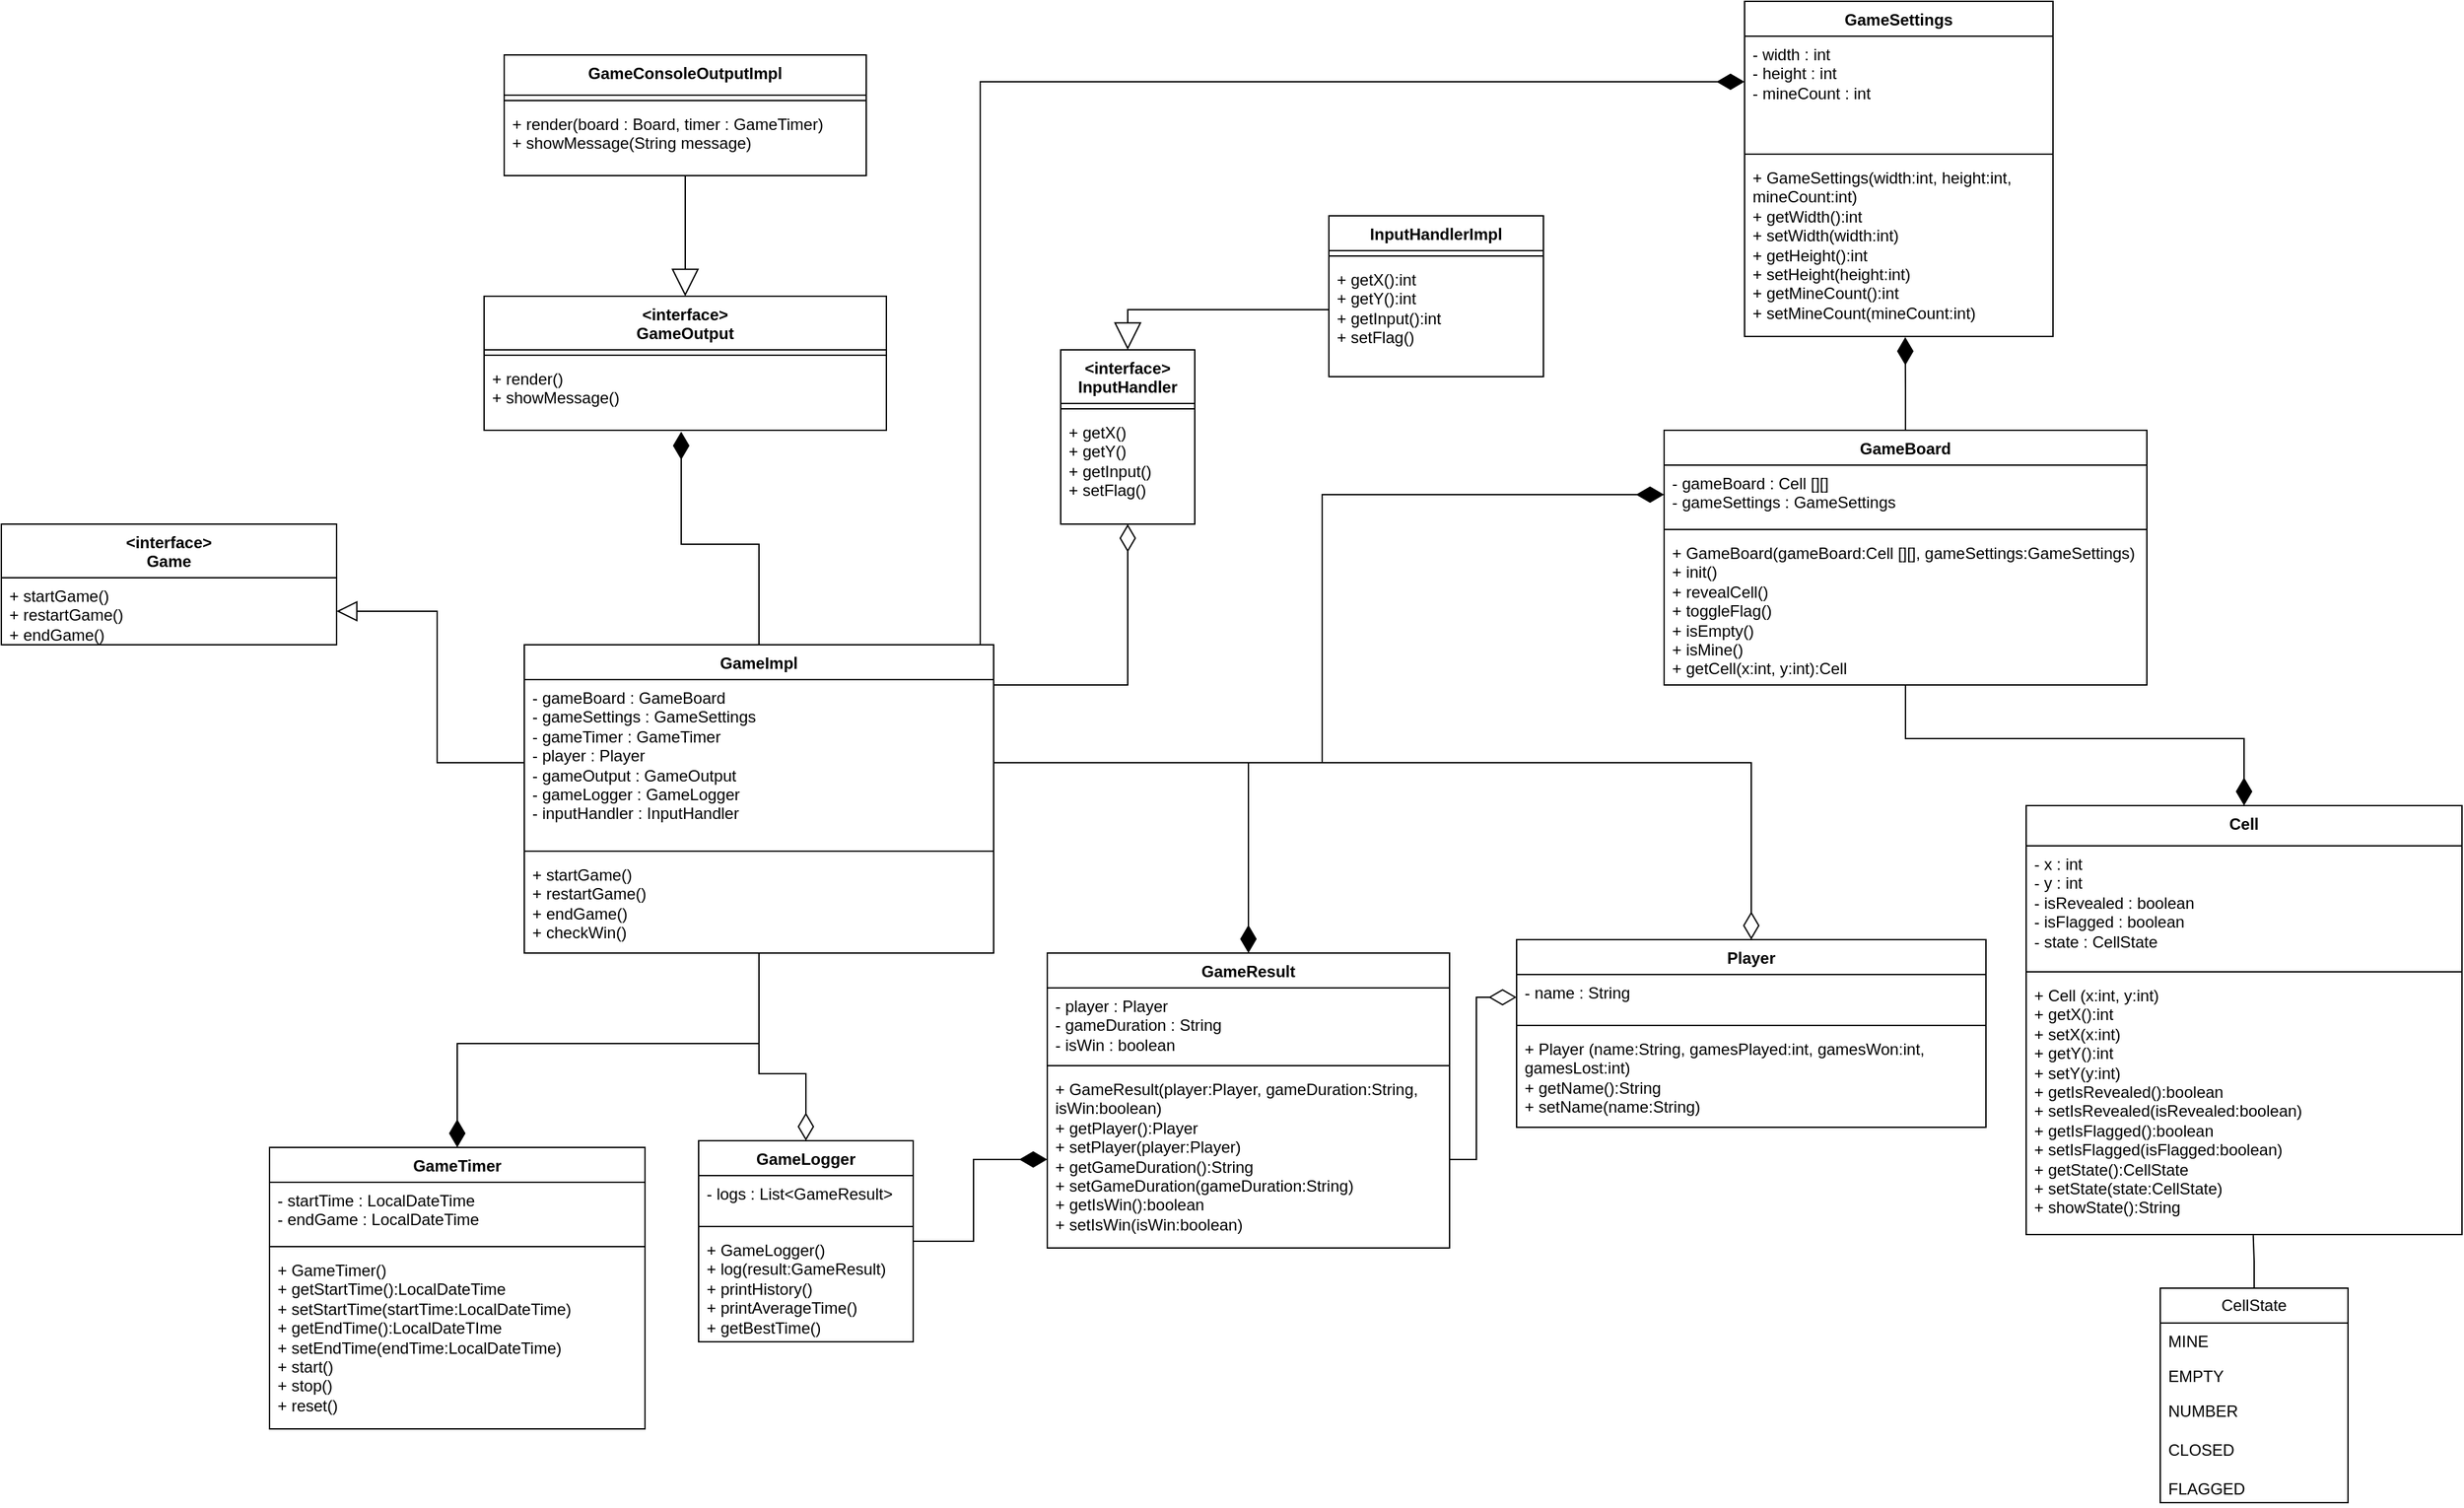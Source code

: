 <mxfile version="28.2.7">
  <diagram name="Страница — 1" id="4IaXO6r4wP9D2voMoWig">
    <mxGraphModel dx="1682" dy="2121" grid="1" gridSize="10" guides="1" tooltips="1" connect="1" arrows="1" fold="1" page="1" pageScale="1" pageWidth="827" pageHeight="1169" math="0" shadow="0">
      <root>
        <mxCell id="0" />
        <mxCell id="1" parent="0" />
        <mxCell id="1wu607TMTR_I1NF3xz68-1" value="&lt;div&gt;&amp;lt;interface&amp;gt;&lt;/div&gt;Game" style="swimlane;fontStyle=1;align=center;verticalAlign=top;childLayout=stackLayout;horizontal=1;startSize=40;horizontalStack=0;resizeParent=1;resizeParentMax=0;resizeLast=0;collapsible=1;marginBottom=0;whiteSpace=wrap;html=1;" vertex="1" parent="1">
          <mxGeometry x="480" y="-30" width="250" height="90" as="geometry" />
        </mxCell>
        <mxCell id="1wu607TMTR_I1NF3xz68-4" value="+ startGame()&lt;div&gt;+ restartGame()&lt;/div&gt;&lt;div&gt;+ endGame()&lt;/div&gt;" style="text;strokeColor=none;fillColor=none;align=left;verticalAlign=top;spacingLeft=4;spacingRight=4;overflow=hidden;rotatable=0;points=[[0,0.5],[1,0.5]];portConstraint=eastwest;whiteSpace=wrap;html=1;" vertex="1" parent="1wu607TMTR_I1NF3xz68-1">
          <mxGeometry y="40" width="250" height="50" as="geometry" />
        </mxCell>
        <mxCell id="1wu607TMTR_I1NF3xz68-83" style="edgeStyle=orthogonalEdgeStyle;rounded=0;orthogonalLoop=1;jettySize=auto;html=1;entryX=0.5;entryY=0;entryDx=0;entryDy=0;endSize=18;endArrow=diamondThin;endFill=0;" edge="1" parent="1" source="1wu607TMTR_I1NF3xz68-5" target="1wu607TMTR_I1NF3xz68-63">
          <mxGeometry relative="1" as="geometry">
            <Array as="points">
              <mxPoint x="1045" y="380" />
              <mxPoint x="1080" y="380" />
            </Array>
          </mxGeometry>
        </mxCell>
        <mxCell id="1wu607TMTR_I1NF3xz68-84" style="edgeStyle=orthogonalEdgeStyle;rounded=0;orthogonalLoop=1;jettySize=auto;html=1;entryX=0.5;entryY=0;entryDx=0;entryDy=0;endArrow=diamondThin;endFill=1;endSize=18;" edge="1" parent="1" source="1wu607TMTR_I1NF3xz68-5" target="1wu607TMTR_I1NF3xz68-43">
          <mxGeometry relative="1" as="geometry" />
        </mxCell>
        <mxCell id="1wu607TMTR_I1NF3xz68-85" style="edgeStyle=orthogonalEdgeStyle;rounded=0;orthogonalLoop=1;jettySize=auto;html=1;endArrow=diamondThin;endFill=1;endSize=18;" edge="1" parent="1" source="1wu607TMTR_I1NF3xz68-5" target="1wu607TMTR_I1NF3xz68-9">
          <mxGeometry relative="1" as="geometry">
            <Array as="points">
              <mxPoint x="1210" y="-360" />
            </Array>
          </mxGeometry>
        </mxCell>
        <mxCell id="1wu607TMTR_I1NF3xz68-5" value="GameImpl" style="swimlane;fontStyle=1;align=center;verticalAlign=top;childLayout=stackLayout;horizontal=1;startSize=26;horizontalStack=0;resizeParent=1;resizeParentMax=0;resizeLast=0;collapsible=1;marginBottom=0;whiteSpace=wrap;html=1;" vertex="1" parent="1">
          <mxGeometry x="870" y="60" width="350" height="230" as="geometry" />
        </mxCell>
        <mxCell id="1wu607TMTR_I1NF3xz68-6" value="- gameBoard : GameBoard&lt;div&gt;- gameSettings : GameSettings&lt;br&gt;&lt;div&gt;- gameTimer : GameTimer&lt;/div&gt;&lt;div&gt;- player : Player&lt;/div&gt;&lt;div&gt;- gameOutput : GameOutput&lt;/div&gt;&lt;div&gt;- gameLogger : GameLogger&lt;/div&gt;&lt;div&gt;- inputHandler : InputHandler&lt;/div&gt;&lt;/div&gt;" style="text;strokeColor=none;fillColor=none;align=left;verticalAlign=top;spacingLeft=4;spacingRight=4;overflow=hidden;rotatable=0;points=[[0,0.5],[1,0.5]];portConstraint=eastwest;whiteSpace=wrap;html=1;" vertex="1" parent="1wu607TMTR_I1NF3xz68-5">
          <mxGeometry y="26" width="350" height="124" as="geometry" />
        </mxCell>
        <mxCell id="1wu607TMTR_I1NF3xz68-7" value="" style="line;strokeWidth=1;fillColor=none;align=left;verticalAlign=middle;spacingTop=-1;spacingLeft=3;spacingRight=3;rotatable=0;labelPosition=right;points=[];portConstraint=eastwest;strokeColor=inherit;" vertex="1" parent="1wu607TMTR_I1NF3xz68-5">
          <mxGeometry y="150" width="350" height="8" as="geometry" />
        </mxCell>
        <mxCell id="1wu607TMTR_I1NF3xz68-8" value="+ startGame()&lt;div&gt;+ restartGame()&lt;/div&gt;&lt;div&gt;+ endGame()&lt;/div&gt;&lt;div&gt;+ checkWin()&lt;/div&gt;" style="text;strokeColor=none;fillColor=none;align=left;verticalAlign=top;spacingLeft=4;spacingRight=4;overflow=hidden;rotatable=0;points=[[0,0.5],[1,0.5]];portConstraint=eastwest;whiteSpace=wrap;html=1;" vertex="1" parent="1wu607TMTR_I1NF3xz68-5">
          <mxGeometry y="158" width="350" height="72" as="geometry" />
        </mxCell>
        <mxCell id="1wu607TMTR_I1NF3xz68-9" value="GameSettings" style="swimlane;fontStyle=1;align=center;verticalAlign=top;childLayout=stackLayout;horizontal=1;startSize=26;horizontalStack=0;resizeParent=1;resizeParentMax=0;resizeLast=0;collapsible=1;marginBottom=0;whiteSpace=wrap;html=1;" vertex="1" parent="1">
          <mxGeometry x="1780" y="-420" width="230" height="250" as="geometry" />
        </mxCell>
        <mxCell id="1wu607TMTR_I1NF3xz68-10" value="- width : int&lt;div&gt;- height : int&lt;/div&gt;&lt;div&gt;- mineCount : int&lt;/div&gt;" style="text;strokeColor=none;fillColor=none;align=left;verticalAlign=top;spacingLeft=4;spacingRight=4;overflow=hidden;rotatable=0;points=[[0,0.5],[1,0.5]];portConstraint=eastwest;whiteSpace=wrap;html=1;" vertex="1" parent="1wu607TMTR_I1NF3xz68-9">
          <mxGeometry y="26" width="230" height="84" as="geometry" />
        </mxCell>
        <mxCell id="1wu607TMTR_I1NF3xz68-11" value="" style="line;strokeWidth=1;fillColor=none;align=left;verticalAlign=middle;spacingTop=-1;spacingLeft=3;spacingRight=3;rotatable=0;labelPosition=right;points=[];portConstraint=eastwest;strokeColor=inherit;" vertex="1" parent="1wu607TMTR_I1NF3xz68-9">
          <mxGeometry y="110" width="230" height="8" as="geometry" />
        </mxCell>
        <mxCell id="1wu607TMTR_I1NF3xz68-12" value="+ GameSettings(width:int, height:int, mineCount:int)&lt;div&gt;+ getWidth():int&lt;/div&gt;&lt;div&gt;+ setWidth(width:int)&lt;/div&gt;&lt;div&gt;+ getHeight():int&lt;/div&gt;&lt;div&gt;+ setHeight(height:int)&lt;/div&gt;&lt;div&gt;+ getMineCount():int&lt;/div&gt;&lt;div&gt;+ setMineCount(mineCount:int)&lt;/div&gt;" style="text;strokeColor=none;fillColor=none;align=left;verticalAlign=top;spacingLeft=4;spacingRight=4;overflow=hidden;rotatable=0;points=[[0,0.5],[1,0.5]];portConstraint=eastwest;whiteSpace=wrap;html=1;" vertex="1" parent="1wu607TMTR_I1NF3xz68-9">
          <mxGeometry y="118" width="230" height="132" as="geometry" />
        </mxCell>
        <mxCell id="1wu607TMTR_I1NF3xz68-86" style="edgeStyle=orthogonalEdgeStyle;rounded=0;orthogonalLoop=1;jettySize=auto;html=1;endArrow=diamondThin;endFill=1;endSize=18;" edge="1" parent="1" source="1wu607TMTR_I1NF3xz68-14" target="1wu607TMTR_I1NF3xz68-23">
          <mxGeometry relative="1" as="geometry" />
        </mxCell>
        <mxCell id="1wu607TMTR_I1NF3xz68-14" value="GameBoard" style="swimlane;fontStyle=1;align=center;verticalAlign=top;childLayout=stackLayout;horizontal=1;startSize=26;horizontalStack=0;resizeParent=1;resizeParentMax=0;resizeLast=0;collapsible=1;marginBottom=0;whiteSpace=wrap;html=1;" vertex="1" parent="1">
          <mxGeometry x="1720" y="-100" width="360" height="190" as="geometry" />
        </mxCell>
        <mxCell id="1wu607TMTR_I1NF3xz68-15" value="- gameBoard : Cell [][]&lt;div&gt;&lt;span style=&quot;background-color: transparent; color: light-dark(rgb(0, 0, 0), rgb(255, 255, 255));&quot;&gt;- gameSettings : GameSettings&amp;nbsp;&lt;/span&gt;&lt;/div&gt;" style="text;strokeColor=none;fillColor=none;align=left;verticalAlign=top;spacingLeft=4;spacingRight=4;overflow=hidden;rotatable=0;points=[[0,0.5],[1,0.5]];portConstraint=eastwest;whiteSpace=wrap;html=1;" vertex="1" parent="1wu607TMTR_I1NF3xz68-14">
          <mxGeometry y="26" width="360" height="44" as="geometry" />
        </mxCell>
        <mxCell id="1wu607TMTR_I1NF3xz68-16" value="" style="line;strokeWidth=1;fillColor=none;align=left;verticalAlign=middle;spacingTop=-1;spacingLeft=3;spacingRight=3;rotatable=0;labelPosition=right;points=[];portConstraint=eastwest;strokeColor=inherit;" vertex="1" parent="1wu607TMTR_I1NF3xz68-14">
          <mxGeometry y="70" width="360" height="8" as="geometry" />
        </mxCell>
        <mxCell id="1wu607TMTR_I1NF3xz68-17" value="+ GameBoard(gameBoard:Cell [][], gameSettings:GameSettings)&lt;div&gt;+ init()&lt;/div&gt;&lt;div&gt;+ revealCell()&lt;/div&gt;&lt;div&gt;+ toggleFlag()&lt;/div&gt;&lt;div&gt;+ isEmpty()&lt;/div&gt;&lt;div&gt;+ isMine()&lt;/div&gt;&lt;div&gt;+ getCell(x:int, y:int):Cell&lt;/div&gt;" style="text;strokeColor=none;fillColor=none;align=left;verticalAlign=top;spacingLeft=4;spacingRight=4;overflow=hidden;rotatable=0;points=[[0,0.5],[1,0.5]];portConstraint=eastwest;whiteSpace=wrap;html=1;" vertex="1" parent="1wu607TMTR_I1NF3xz68-14">
          <mxGeometry y="78" width="360" height="112" as="geometry" />
        </mxCell>
        <mxCell id="1wu607TMTR_I1NF3xz68-23" value="&lt;div&gt;Cell&lt;/div&gt;" style="swimlane;fontStyle=1;align=center;verticalAlign=top;childLayout=stackLayout;horizontal=1;startSize=30;horizontalStack=0;resizeParent=1;resizeParentMax=0;resizeLast=0;collapsible=1;marginBottom=0;whiteSpace=wrap;html=1;" vertex="1" parent="1">
          <mxGeometry x="1990" y="180" width="325" height="320" as="geometry" />
        </mxCell>
        <mxCell id="1wu607TMTR_I1NF3xz68-24" value="- x : int&lt;div&gt;- y : int&lt;/div&gt;&lt;div&gt;- isRevealed : boolean&lt;/div&gt;&lt;div&gt;- isFlagged : boolean&lt;/div&gt;&lt;div&gt;- state : CellState&lt;/div&gt;" style="text;strokeColor=none;fillColor=none;align=left;verticalAlign=top;spacingLeft=4;spacingRight=4;overflow=hidden;rotatable=0;points=[[0,0.5],[1,0.5]];portConstraint=eastwest;whiteSpace=wrap;html=1;" vertex="1" parent="1wu607TMTR_I1NF3xz68-23">
          <mxGeometry y="30" width="325" height="90" as="geometry" />
        </mxCell>
        <mxCell id="1wu607TMTR_I1NF3xz68-25" value="" style="line;strokeWidth=1;fillColor=none;align=left;verticalAlign=middle;spacingTop=-1;spacingLeft=3;spacingRight=3;rotatable=0;labelPosition=right;points=[];portConstraint=eastwest;strokeColor=inherit;" vertex="1" parent="1wu607TMTR_I1NF3xz68-23">
          <mxGeometry y="120" width="325" height="8" as="geometry" />
        </mxCell>
        <mxCell id="1wu607TMTR_I1NF3xz68-26" value="+ Cell (x:int, y:int)&lt;div&gt;+ getX():int&lt;/div&gt;&lt;div&gt;+ setX(x:int)&lt;/div&gt;&lt;div&gt;+ getY():int&lt;/div&gt;&lt;div&gt;+ setY(y:int)&lt;/div&gt;&lt;div&gt;+ getIsRevealed():boolean&lt;/div&gt;&lt;div&gt;+ setIsRevealed(isRevealed:boolean)&lt;/div&gt;&lt;div&gt;+ getIsFlagged():boolean&lt;/div&gt;&lt;div&gt;+ setIsFlagged(isFlagged:boolean)&lt;/div&gt;&lt;div&gt;+ getState():CellState&lt;/div&gt;&lt;div&gt;+ setState(state:CellState)&lt;/div&gt;&lt;div&gt;+ showState():String&lt;/div&gt;&lt;div&gt;&lt;br&gt;&lt;/div&gt;" style="text;strokeColor=none;fillColor=none;align=left;verticalAlign=top;spacingLeft=4;spacingRight=4;overflow=hidden;rotatable=0;points=[[0,0.5],[1,0.5]];portConstraint=eastwest;whiteSpace=wrap;html=1;" vertex="1" parent="1wu607TMTR_I1NF3xz68-23">
          <mxGeometry y="128" width="325" height="192" as="geometry" />
        </mxCell>
        <mxCell id="1wu607TMTR_I1NF3xz68-35" value="CellState" style="swimlane;fontStyle=0;childLayout=stackLayout;horizontal=1;startSize=26;fillColor=none;horizontalStack=0;resizeParent=1;resizeParentMax=0;resizeLast=0;collapsible=1;marginBottom=0;whiteSpace=wrap;html=1;" vertex="1" parent="1">
          <mxGeometry x="2090" y="540" width="140" height="160" as="geometry" />
        </mxCell>
        <mxCell id="1wu607TMTR_I1NF3xz68-36" value="MINE" style="text;strokeColor=none;fillColor=none;align=left;verticalAlign=top;spacingLeft=4;spacingRight=4;overflow=hidden;rotatable=0;points=[[0,0.5],[1,0.5]];portConstraint=eastwest;whiteSpace=wrap;html=1;" vertex="1" parent="1wu607TMTR_I1NF3xz68-35">
          <mxGeometry y="26" width="140" height="26" as="geometry" />
        </mxCell>
        <mxCell id="1wu607TMTR_I1NF3xz68-37" value="EMPTY" style="text;strokeColor=none;fillColor=none;align=left;verticalAlign=top;spacingLeft=4;spacingRight=4;overflow=hidden;rotatable=0;points=[[0,0.5],[1,0.5]];portConstraint=eastwest;whiteSpace=wrap;html=1;" vertex="1" parent="1wu607TMTR_I1NF3xz68-35">
          <mxGeometry y="52" width="140" height="26" as="geometry" />
        </mxCell>
        <mxCell id="1wu607TMTR_I1NF3xz68-38" value="NUMBER&lt;div&gt;&lt;br&gt;&lt;/div&gt;&lt;div&gt;CLOSED&lt;/div&gt;&lt;div&gt;&lt;br&gt;&lt;/div&gt;&lt;div&gt;FLAGGED&lt;/div&gt;" style="text;strokeColor=none;fillColor=none;align=left;verticalAlign=top;spacingLeft=4;spacingRight=4;overflow=hidden;rotatable=0;points=[[0,0.5],[1,0.5]];portConstraint=eastwest;whiteSpace=wrap;html=1;" vertex="1" parent="1wu607TMTR_I1NF3xz68-35">
          <mxGeometry y="78" width="140" height="82" as="geometry" />
        </mxCell>
        <mxCell id="1wu607TMTR_I1NF3xz68-39" value="Player" style="swimlane;fontStyle=1;align=center;verticalAlign=top;childLayout=stackLayout;horizontal=1;startSize=26;horizontalStack=0;resizeParent=1;resizeParentMax=0;resizeLast=0;collapsible=1;marginBottom=0;whiteSpace=wrap;html=1;" vertex="1" parent="1">
          <mxGeometry x="1610" y="280" width="350" height="140" as="geometry" />
        </mxCell>
        <mxCell id="1wu607TMTR_I1NF3xz68-40" value="- name : String" style="text;strokeColor=none;fillColor=none;align=left;verticalAlign=top;spacingLeft=4;spacingRight=4;overflow=hidden;rotatable=0;points=[[0,0.5],[1,0.5]];portConstraint=eastwest;whiteSpace=wrap;html=1;" vertex="1" parent="1wu607TMTR_I1NF3xz68-39">
          <mxGeometry y="26" width="350" height="34" as="geometry" />
        </mxCell>
        <mxCell id="1wu607TMTR_I1NF3xz68-41" value="" style="line;strokeWidth=1;fillColor=none;align=left;verticalAlign=middle;spacingTop=-1;spacingLeft=3;spacingRight=3;rotatable=0;labelPosition=right;points=[];portConstraint=eastwest;strokeColor=inherit;" vertex="1" parent="1wu607TMTR_I1NF3xz68-39">
          <mxGeometry y="60" width="350" height="8" as="geometry" />
        </mxCell>
        <mxCell id="1wu607TMTR_I1NF3xz68-42" value="+ Player (name:String, gamesPlayed:int, gamesWon:int, gamesLost:int)&lt;div&gt;+ getName():String&lt;/div&gt;&lt;div&gt;+ setName(name:String)&lt;/div&gt;" style="text;strokeColor=none;fillColor=none;align=left;verticalAlign=top;spacingLeft=4;spacingRight=4;overflow=hidden;rotatable=0;points=[[0,0.5],[1,0.5]];portConstraint=eastwest;whiteSpace=wrap;html=1;" vertex="1" parent="1wu607TMTR_I1NF3xz68-39">
          <mxGeometry y="68" width="350" height="72" as="geometry" />
        </mxCell>
        <mxCell id="1wu607TMTR_I1NF3xz68-43" value="GameTimer" style="swimlane;fontStyle=1;align=center;verticalAlign=top;childLayout=stackLayout;horizontal=1;startSize=26;horizontalStack=0;resizeParent=1;resizeParentMax=0;resizeLast=0;collapsible=1;marginBottom=0;whiteSpace=wrap;html=1;" vertex="1" parent="1">
          <mxGeometry x="680" y="435" width="280" height="210" as="geometry" />
        </mxCell>
        <mxCell id="1wu607TMTR_I1NF3xz68-44" value="- startTime : LocalDateTime&lt;div&gt;- endGame : LocalDateTime&lt;/div&gt;" style="text;strokeColor=none;fillColor=none;align=left;verticalAlign=top;spacingLeft=4;spacingRight=4;overflow=hidden;rotatable=0;points=[[0,0.5],[1,0.5]];portConstraint=eastwest;whiteSpace=wrap;html=1;" vertex="1" parent="1wu607TMTR_I1NF3xz68-43">
          <mxGeometry y="26" width="280" height="44" as="geometry" />
        </mxCell>
        <mxCell id="1wu607TMTR_I1NF3xz68-45" value="" style="line;strokeWidth=1;fillColor=none;align=left;verticalAlign=middle;spacingTop=-1;spacingLeft=3;spacingRight=3;rotatable=0;labelPosition=right;points=[];portConstraint=eastwest;strokeColor=inherit;" vertex="1" parent="1wu607TMTR_I1NF3xz68-43">
          <mxGeometry y="70" width="280" height="8" as="geometry" />
        </mxCell>
        <mxCell id="1wu607TMTR_I1NF3xz68-46" value="+ GameTimer()&lt;div&gt;+ getStartTime():LocalDateTime&lt;/div&gt;&lt;div&gt;+ setStartTime(startTime:LocalDateTime)&lt;/div&gt;&lt;div&gt;+ getEndTime():LocalDateTIme&lt;/div&gt;&lt;div&gt;+ setEndTime(endTime:LocalDateTime)&lt;/div&gt;&lt;div&gt;+ start()&lt;/div&gt;&lt;div&gt;+ stop()&lt;/div&gt;&lt;div&gt;+ reset()&lt;/div&gt;" style="text;strokeColor=none;fillColor=none;align=left;verticalAlign=top;spacingLeft=4;spacingRight=4;overflow=hidden;rotatable=0;points=[[0,0.5],[1,0.5]];portConstraint=eastwest;whiteSpace=wrap;html=1;" vertex="1" parent="1wu607TMTR_I1NF3xz68-43">
          <mxGeometry y="78" width="280" height="132" as="geometry" />
        </mxCell>
        <mxCell id="1wu607TMTR_I1NF3xz68-95" style="edgeStyle=orthogonalEdgeStyle;rounded=0;orthogonalLoop=1;jettySize=auto;html=1;endArrow=block;endFill=0;endSize=18;" edge="1" parent="1" source="1wu607TMTR_I1NF3xz68-51" target="1wu607TMTR_I1NF3xz68-47">
          <mxGeometry relative="1" as="geometry" />
        </mxCell>
        <mxCell id="1wu607TMTR_I1NF3xz68-51" value="&lt;div&gt;GameConsoleOutputImpl&lt;/div&gt;" style="swimlane;fontStyle=1;align=center;verticalAlign=top;childLayout=stackLayout;horizontal=1;startSize=30;horizontalStack=0;resizeParent=1;resizeParentMax=0;resizeLast=0;collapsible=1;marginBottom=0;whiteSpace=wrap;html=1;" vertex="1" parent="1">
          <mxGeometry x="855" y="-380" width="270" height="90" as="geometry" />
        </mxCell>
        <mxCell id="1wu607TMTR_I1NF3xz68-52" value="" style="line;strokeWidth=1;fillColor=none;align=left;verticalAlign=middle;spacingTop=-1;spacingLeft=3;spacingRight=3;rotatable=0;labelPosition=right;points=[];portConstraint=eastwest;strokeColor=inherit;" vertex="1" parent="1wu607TMTR_I1NF3xz68-51">
          <mxGeometry y="30" width="270" height="8" as="geometry" />
        </mxCell>
        <mxCell id="1wu607TMTR_I1NF3xz68-53" value="+ render(board : Board, timer : GameTimer)&lt;div&gt;+ showMessage(String message)&lt;/div&gt;" style="text;strokeColor=none;fillColor=none;align=left;verticalAlign=top;spacingLeft=4;spacingRight=4;overflow=hidden;rotatable=0;points=[[0,0.5],[1,0.5]];portConstraint=eastwest;whiteSpace=wrap;html=1;" vertex="1" parent="1wu607TMTR_I1NF3xz68-51">
          <mxGeometry y="38" width="270" height="52" as="geometry" />
        </mxCell>
        <mxCell id="1wu607TMTR_I1NF3xz68-54" value="&amp;lt;interface&amp;gt;&lt;div&gt;InputHandler&lt;/div&gt;" style="swimlane;fontStyle=1;align=center;verticalAlign=top;childLayout=stackLayout;horizontal=1;startSize=40;horizontalStack=0;resizeParent=1;resizeParentMax=0;resizeLast=0;collapsible=1;marginBottom=0;whiteSpace=wrap;html=1;" vertex="1" parent="1">
          <mxGeometry x="1270" y="-160" width="100" height="130" as="geometry" />
        </mxCell>
        <mxCell id="1wu607TMTR_I1NF3xz68-56" value="" style="line;strokeWidth=1;fillColor=none;align=left;verticalAlign=middle;spacingTop=-1;spacingLeft=3;spacingRight=3;rotatable=0;labelPosition=right;points=[];portConstraint=eastwest;strokeColor=inherit;" vertex="1" parent="1wu607TMTR_I1NF3xz68-54">
          <mxGeometry y="40" width="100" height="8" as="geometry" />
        </mxCell>
        <mxCell id="1wu607TMTR_I1NF3xz68-57" value="+ getX()&lt;div&gt;+ getY()&lt;/div&gt;&lt;div&gt;+ getInput()&lt;/div&gt;&lt;div&gt;+ setFlag()&lt;/div&gt;" style="text;strokeColor=none;fillColor=none;align=left;verticalAlign=top;spacingLeft=4;spacingRight=4;overflow=hidden;rotatable=0;points=[[0,0.5],[1,0.5]];portConstraint=eastwest;whiteSpace=wrap;html=1;" vertex="1" parent="1wu607TMTR_I1NF3xz68-54">
          <mxGeometry y="48" width="100" height="82" as="geometry" />
        </mxCell>
        <mxCell id="1wu607TMTR_I1NF3xz68-58" value="InputHandlerImpl" style="swimlane;fontStyle=1;align=center;verticalAlign=top;childLayout=stackLayout;horizontal=1;startSize=26;horizontalStack=0;resizeParent=1;resizeParentMax=0;resizeLast=0;collapsible=1;marginBottom=0;whiteSpace=wrap;html=1;" vertex="1" parent="1">
          <mxGeometry x="1470" y="-260" width="160" height="120" as="geometry" />
        </mxCell>
        <mxCell id="1wu607TMTR_I1NF3xz68-60" value="" style="line;strokeWidth=1;fillColor=none;align=left;verticalAlign=middle;spacingTop=-1;spacingLeft=3;spacingRight=3;rotatable=0;labelPosition=right;points=[];portConstraint=eastwest;strokeColor=inherit;" vertex="1" parent="1wu607TMTR_I1NF3xz68-58">
          <mxGeometry y="26" width="160" height="8" as="geometry" />
        </mxCell>
        <mxCell id="1wu607TMTR_I1NF3xz68-61" value="+ getX():int&lt;div&gt;+ getY():int&lt;/div&gt;&lt;div&gt;+ getInput():int&lt;/div&gt;&lt;div&gt;+ setFlag()&lt;/div&gt;" style="text;strokeColor=none;fillColor=none;align=left;verticalAlign=top;spacingLeft=4;spacingRight=4;overflow=hidden;rotatable=0;points=[[0,0.5],[1,0.5]];portConstraint=eastwest;whiteSpace=wrap;html=1;" vertex="1" parent="1wu607TMTR_I1NF3xz68-58">
          <mxGeometry y="34" width="160" height="86" as="geometry" />
        </mxCell>
        <mxCell id="1wu607TMTR_I1NF3xz68-87" style="edgeStyle=orthogonalEdgeStyle;rounded=0;orthogonalLoop=1;jettySize=auto;html=1;entryX=0;entryY=0.5;entryDx=0;entryDy=0;endArrow=diamondThin;endFill=1;endSize=18;" edge="1" parent="1" source="1wu607TMTR_I1NF3xz68-63" target="1wu607TMTR_I1NF3xz68-70">
          <mxGeometry relative="1" as="geometry" />
        </mxCell>
        <mxCell id="1wu607TMTR_I1NF3xz68-63" value="GameLogger" style="swimlane;fontStyle=1;align=center;verticalAlign=top;childLayout=stackLayout;horizontal=1;startSize=26;horizontalStack=0;resizeParent=1;resizeParentMax=0;resizeLast=0;collapsible=1;marginBottom=0;whiteSpace=wrap;html=1;" vertex="1" parent="1">
          <mxGeometry x="1000" y="430" width="160" height="150" as="geometry" />
        </mxCell>
        <mxCell id="1wu607TMTR_I1NF3xz68-64" value="- logs : List&amp;lt;GameResult&amp;gt;" style="text;strokeColor=none;fillColor=none;align=left;verticalAlign=top;spacingLeft=4;spacingRight=4;overflow=hidden;rotatable=0;points=[[0,0.5],[1,0.5]];portConstraint=eastwest;whiteSpace=wrap;html=1;" vertex="1" parent="1wu607TMTR_I1NF3xz68-63">
          <mxGeometry y="26" width="160" height="34" as="geometry" />
        </mxCell>
        <mxCell id="1wu607TMTR_I1NF3xz68-65" value="" style="line;strokeWidth=1;fillColor=none;align=left;verticalAlign=middle;spacingTop=-1;spacingLeft=3;spacingRight=3;rotatable=0;labelPosition=right;points=[];portConstraint=eastwest;strokeColor=inherit;" vertex="1" parent="1wu607TMTR_I1NF3xz68-63">
          <mxGeometry y="60" width="160" height="8" as="geometry" />
        </mxCell>
        <mxCell id="1wu607TMTR_I1NF3xz68-66" value="+ GameLogger()&lt;div&gt;+ log(result:GameResult)&lt;/div&gt;&lt;div&gt;+ printHistory()&lt;/div&gt;&lt;div&gt;+ printAverageTime()&lt;/div&gt;&lt;div&gt;+ getBestTime()&lt;/div&gt;" style="text;strokeColor=none;fillColor=none;align=left;verticalAlign=top;spacingLeft=4;spacingRight=4;overflow=hidden;rotatable=0;points=[[0,0.5],[1,0.5]];portConstraint=eastwest;whiteSpace=wrap;html=1;" vertex="1" parent="1wu607TMTR_I1NF3xz68-63">
          <mxGeometry y="68" width="160" height="82" as="geometry" />
        </mxCell>
        <mxCell id="1wu607TMTR_I1NF3xz68-67" value="GameResult" style="swimlane;fontStyle=1;align=center;verticalAlign=top;childLayout=stackLayout;horizontal=1;startSize=26;horizontalStack=0;resizeParent=1;resizeParentMax=0;resizeLast=0;collapsible=1;marginBottom=0;whiteSpace=wrap;html=1;" vertex="1" parent="1">
          <mxGeometry x="1260" y="290" width="300" height="220" as="geometry" />
        </mxCell>
        <mxCell id="1wu607TMTR_I1NF3xz68-68" value="- player : Player&lt;div&gt;- gameDuration : String&lt;/div&gt;&lt;div&gt;- isWin : boolean&lt;/div&gt;" style="text;strokeColor=none;fillColor=none;align=left;verticalAlign=top;spacingLeft=4;spacingRight=4;overflow=hidden;rotatable=0;points=[[0,0.5],[1,0.5]];portConstraint=eastwest;whiteSpace=wrap;html=1;" vertex="1" parent="1wu607TMTR_I1NF3xz68-67">
          <mxGeometry y="26" width="300" height="54" as="geometry" />
        </mxCell>
        <mxCell id="1wu607TMTR_I1NF3xz68-69" value="" style="line;strokeWidth=1;fillColor=none;align=left;verticalAlign=middle;spacingTop=-1;spacingLeft=3;spacingRight=3;rotatable=0;labelPosition=right;points=[];portConstraint=eastwest;strokeColor=inherit;" vertex="1" parent="1wu607TMTR_I1NF3xz68-67">
          <mxGeometry y="80" width="300" height="8" as="geometry" />
        </mxCell>
        <mxCell id="1wu607TMTR_I1NF3xz68-70" value="+ GameResult(player:Player, gameDuration:String, isWin:boolean)&lt;div&gt;+ getPlayer():Player&lt;/div&gt;&lt;div&gt;+ setPlayer(player:Player)&lt;/div&gt;&lt;div&gt;+ getGameDuration():String&lt;/div&gt;&lt;div&gt;+ setGameDuration(gameDuration:String)&lt;/div&gt;&lt;div&gt;+ getIsWin():boolean&lt;/div&gt;&lt;div&gt;+ setIsWin(isWin:boolean)&lt;/div&gt;&lt;div&gt;&lt;br&gt;&lt;/div&gt;" style="text;strokeColor=none;fillColor=none;align=left;verticalAlign=top;spacingLeft=4;spacingRight=4;overflow=hidden;rotatable=0;points=[[0,0.5],[1,0.5]];portConstraint=eastwest;whiteSpace=wrap;html=1;" vertex="1" parent="1wu607TMTR_I1NF3xz68-67">
          <mxGeometry y="88" width="300" height="132" as="geometry" />
        </mxCell>
        <mxCell id="1wu607TMTR_I1NF3xz68-79" style="edgeStyle=orthogonalEdgeStyle;rounded=0;orthogonalLoop=1;jettySize=auto;html=1;entryX=1;entryY=0.5;entryDx=0;entryDy=0;endArrow=block;endFill=0;endSize=13;" edge="1" parent="1" source="1wu607TMTR_I1NF3xz68-6" target="1wu607TMTR_I1NF3xz68-4">
          <mxGeometry relative="1" as="geometry" />
        </mxCell>
        <mxCell id="1wu607TMTR_I1NF3xz68-80" style="edgeStyle=orthogonalEdgeStyle;rounded=0;orthogonalLoop=1;jettySize=auto;html=1;endArrow=diamondThin;endFill=1;jumpSize=14;endSize=18;entryX=0.5;entryY=0;entryDx=0;entryDy=0;" edge="1" parent="1" source="1wu607TMTR_I1NF3xz68-6" target="1wu607TMTR_I1NF3xz68-67">
          <mxGeometry relative="1" as="geometry" />
        </mxCell>
        <mxCell id="1wu607TMTR_I1NF3xz68-81" style="edgeStyle=orthogonalEdgeStyle;rounded=0;orthogonalLoop=1;jettySize=auto;html=1;entryX=0;entryY=0.5;entryDx=0;entryDy=0;endArrow=diamondThin;endFill=1;endSize=18;" edge="1" parent="1" source="1wu607TMTR_I1NF3xz68-6" target="1wu607TMTR_I1NF3xz68-15">
          <mxGeometry relative="1" as="geometry" />
        </mxCell>
        <mxCell id="1wu607TMTR_I1NF3xz68-82" style="edgeStyle=orthogonalEdgeStyle;rounded=0;orthogonalLoop=1;jettySize=auto;html=1;entryX=0.5;entryY=0;entryDx=0;entryDy=0;endArrow=diamondThin;endFill=0;endSize=18;" edge="1" parent="1" source="1wu607TMTR_I1NF3xz68-6" target="1wu607TMTR_I1NF3xz68-39">
          <mxGeometry relative="1" as="geometry" />
        </mxCell>
        <mxCell id="1wu607TMTR_I1NF3xz68-88" style="edgeStyle=orthogonalEdgeStyle;rounded=0;orthogonalLoop=1;jettySize=auto;html=1;entryX=0;entryY=0.5;entryDx=0;entryDy=0;endArrow=diamondThin;endFill=0;endSize=18;" edge="1" parent="1" source="1wu607TMTR_I1NF3xz68-70" target="1wu607TMTR_I1NF3xz68-40">
          <mxGeometry relative="1" as="geometry" />
        </mxCell>
        <mxCell id="1wu607TMTR_I1NF3xz68-89" style="edgeStyle=orthogonalEdgeStyle;rounded=0;orthogonalLoop=1;jettySize=auto;html=1;entryX=0.521;entryY=1.003;entryDx=0;entryDy=0;entryPerimeter=0;endArrow=none;endFill=0;" edge="1" parent="1" source="1wu607TMTR_I1NF3xz68-35" target="1wu607TMTR_I1NF3xz68-26">
          <mxGeometry relative="1" as="geometry" />
        </mxCell>
        <mxCell id="1wu607TMTR_I1NF3xz68-90" style="edgeStyle=orthogonalEdgeStyle;rounded=0;orthogonalLoop=1;jettySize=auto;html=1;entryX=0.5;entryY=1;entryDx=0;entryDy=0;entryPerimeter=0;endArrow=diamondThin;endFill=0;endSize=18;" edge="1" parent="1" source="1wu607TMTR_I1NF3xz68-5" target="1wu607TMTR_I1NF3xz68-57">
          <mxGeometry relative="1" as="geometry">
            <Array as="points">
              <mxPoint x="1320" y="90" />
            </Array>
          </mxGeometry>
        </mxCell>
        <mxCell id="1wu607TMTR_I1NF3xz68-93" style="edgeStyle=orthogonalEdgeStyle;rounded=0;orthogonalLoop=1;jettySize=auto;html=1;entryX=0.5;entryY=0;entryDx=0;entryDy=0;endSize=18;endArrow=block;endFill=0;" edge="1" parent="1" source="1wu607TMTR_I1NF3xz68-61" target="1wu607TMTR_I1NF3xz68-54">
          <mxGeometry relative="1" as="geometry">
            <Array as="points">
              <mxPoint x="1320" y="-190" />
            </Array>
          </mxGeometry>
        </mxCell>
        <mxCell id="1wu607TMTR_I1NF3xz68-47" value="&amp;lt;interface&amp;gt;&lt;div&gt;GameOutput&lt;/div&gt;" style="swimlane;fontStyle=1;align=center;verticalAlign=top;childLayout=stackLayout;horizontal=1;startSize=40;horizontalStack=0;resizeParent=1;resizeParentMax=0;resizeLast=0;collapsible=1;marginBottom=0;whiteSpace=wrap;html=1;" vertex="1" parent="1">
          <mxGeometry x="840" y="-200" width="300" height="100" as="geometry" />
        </mxCell>
        <mxCell id="1wu607TMTR_I1NF3xz68-49" value="" style="line;strokeWidth=1;fillColor=none;align=left;verticalAlign=middle;spacingTop=-1;spacingLeft=3;spacingRight=3;rotatable=0;labelPosition=right;points=[];portConstraint=eastwest;strokeColor=inherit;" vertex="1" parent="1wu607TMTR_I1NF3xz68-47">
          <mxGeometry y="40" width="300" height="8" as="geometry" />
        </mxCell>
        <mxCell id="1wu607TMTR_I1NF3xz68-50" value="+ render()&lt;div&gt;+ showMessage()&lt;/div&gt;" style="text;strokeColor=none;fillColor=none;align=left;verticalAlign=top;spacingLeft=4;spacingRight=4;overflow=hidden;rotatable=0;points=[[0,0.5],[1,0.5]];portConstraint=eastwest;whiteSpace=wrap;html=1;" vertex="1" parent="1wu607TMTR_I1NF3xz68-47">
          <mxGeometry y="48" width="300" height="52" as="geometry" />
        </mxCell>
        <mxCell id="1wu607TMTR_I1NF3xz68-94" style="edgeStyle=orthogonalEdgeStyle;rounded=0;orthogonalLoop=1;jettySize=auto;html=1;entryX=0.49;entryY=1.019;entryDx=0;entryDy=0;entryPerimeter=0;endSize=18;endArrow=diamondThin;endFill=1;" edge="1" parent="1" source="1wu607TMTR_I1NF3xz68-5" target="1wu607TMTR_I1NF3xz68-50">
          <mxGeometry relative="1" as="geometry" />
        </mxCell>
        <mxCell id="1wu607TMTR_I1NF3xz68-98" style="edgeStyle=orthogonalEdgeStyle;rounded=0;orthogonalLoop=1;jettySize=auto;html=1;entryX=0.521;entryY=1.004;entryDx=0;entryDy=0;entryPerimeter=0;endSize=18;endArrow=diamondThin;endFill=1;" edge="1" parent="1" source="1wu607TMTR_I1NF3xz68-14" target="1wu607TMTR_I1NF3xz68-12">
          <mxGeometry relative="1" as="geometry" />
        </mxCell>
      </root>
    </mxGraphModel>
  </diagram>
</mxfile>

